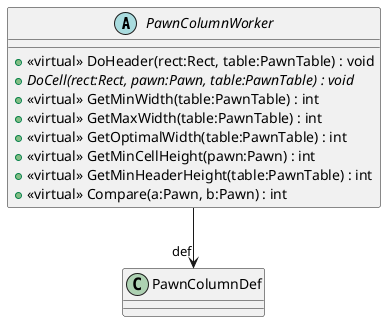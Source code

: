 @startuml
abstract class PawnColumnWorker {
    + <<virtual>> DoHeader(rect:Rect, table:PawnTable) : void
    + {abstract} DoCell(rect:Rect, pawn:Pawn, table:PawnTable) : void
    + <<virtual>> GetMinWidth(table:PawnTable) : int
    + <<virtual>> GetMaxWidth(table:PawnTable) : int
    + <<virtual>> GetOptimalWidth(table:PawnTable) : int
    + <<virtual>> GetMinCellHeight(pawn:Pawn) : int
    + <<virtual>> GetMinHeaderHeight(table:PawnTable) : int
    + <<virtual>> Compare(a:Pawn, b:Pawn) : int
}
PawnColumnWorker --> "def" PawnColumnDef
@enduml
